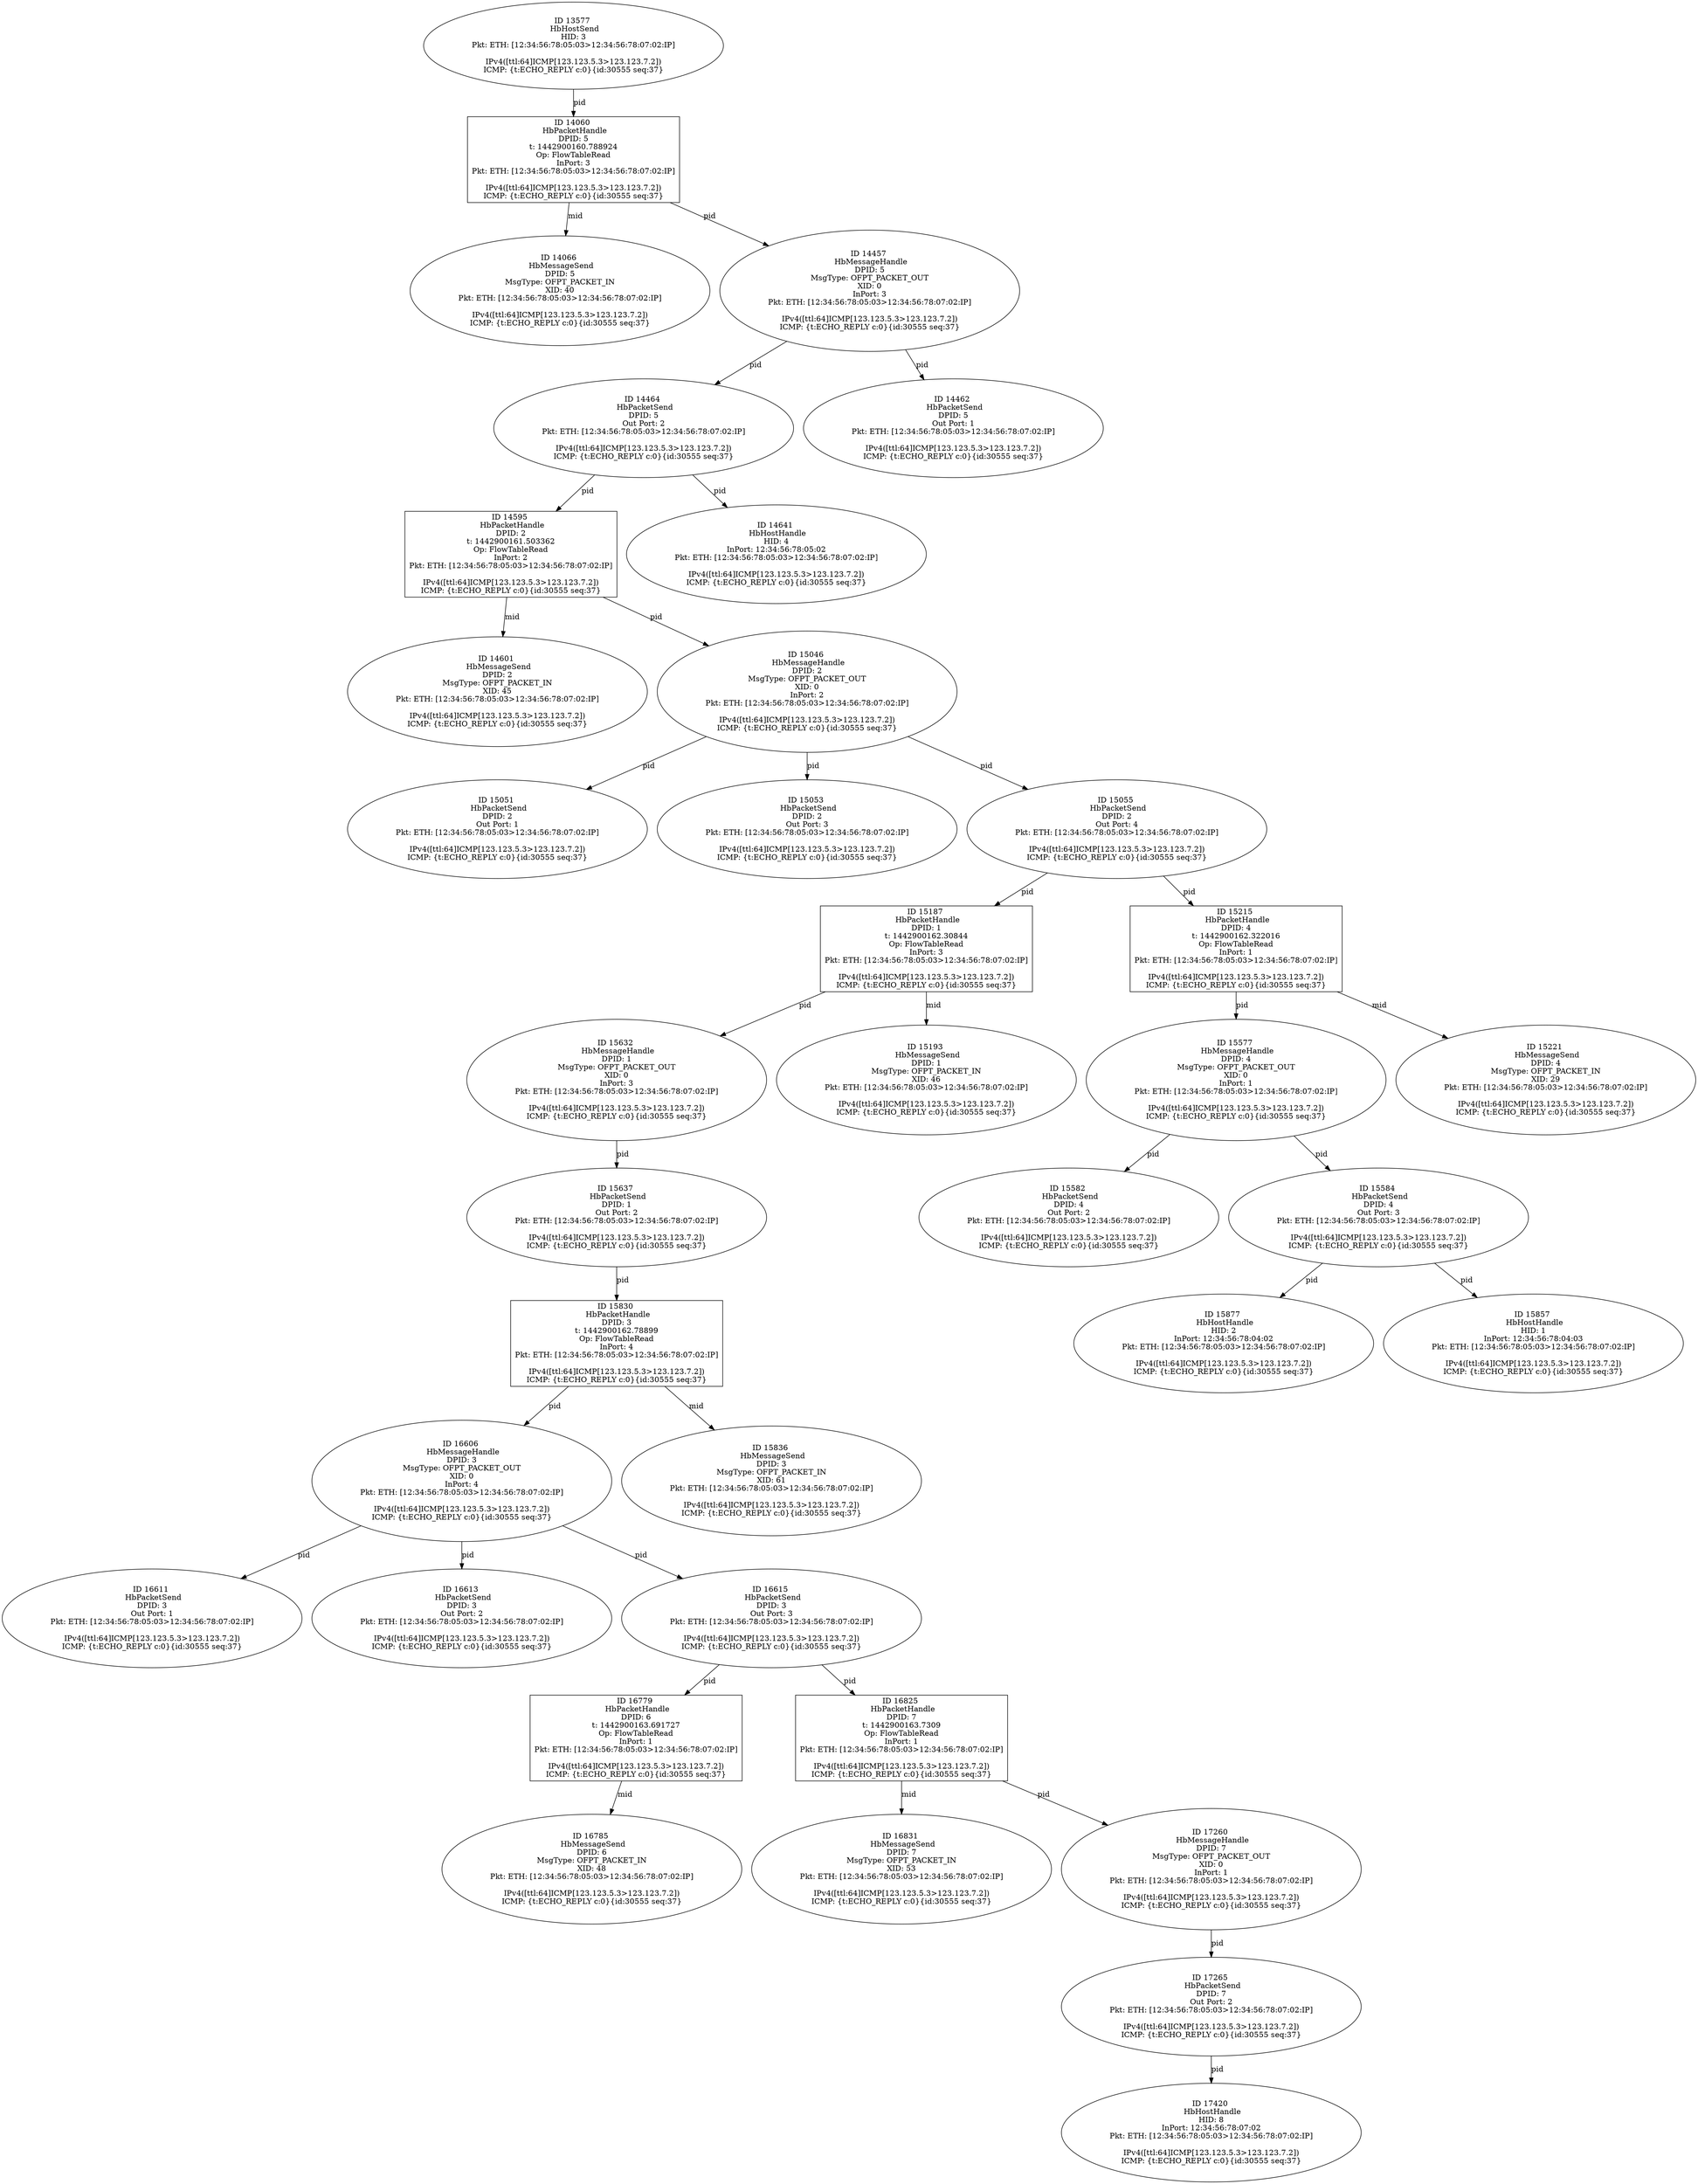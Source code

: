 strict digraph G {
14464 [shape=oval, event=<hb_events.HbPacketSend object at 0x10b09a550>, label="ID 14464 
 HbPacketSend
DPID: 5
Out Port: 2
Pkt: ETH: [12:34:56:78:05:03>12:34:56:78:07:02:IP]

IPv4([ttl:64]ICMP[123.123.5.3>123.123.7.2])
ICMP: {t:ECHO_REPLY c:0}{id:30555 seq:37}"];
14595 [shape=box, event=<hb_events.HbPacketHandle object at 0x10b0ce4d0>, label="ID 14595 
 HbPacketHandle
DPID: 2
t: 1442900161.503362
Op: FlowTableRead
InPort: 2
Pkt: ETH: [12:34:56:78:05:03>12:34:56:78:07:02:IP]

IPv4([ttl:64]ICMP[123.123.5.3>123.123.7.2])
ICMP: {t:ECHO_REPLY c:0}{id:30555 seq:37}"];
15877 [shape=oval, event=<hb_events.HbHostHandle object at 0x10b2f5810>, label="ID 15877 
 HbHostHandle
HID: 2
InPort: 12:34:56:78:04:02
Pkt: ETH: [12:34:56:78:05:03>12:34:56:78:07:02:IP]

IPv4([ttl:64]ICMP[123.123.5.3>123.123.7.2])
ICMP: {t:ECHO_REPLY c:0}{id:30555 seq:37}"];
14060 [shape=box, event=<hb_events.HbPacketHandle object at 0x10afdf090>, label="ID 14060 
 HbPacketHandle
DPID: 5
t: 1442900160.788924
Op: FlowTableRead
InPort: 3
Pkt: ETH: [12:34:56:78:05:03>12:34:56:78:07:02:IP]

IPv4([ttl:64]ICMP[123.123.5.3>123.123.7.2])
ICMP: {t:ECHO_REPLY c:0}{id:30555 seq:37}"];
13577 [shape=oval, event=<hb_events.HbHostSend object at 0x10aeb0c90>, label="ID 13577 
 HbHostSend
HID: 3
Pkt: ETH: [12:34:56:78:05:03>12:34:56:78:07:02:IP]

IPv4([ttl:64]ICMP[123.123.5.3>123.123.7.2])
ICMP: {t:ECHO_REPLY c:0}{id:30555 seq:37}"];
16779 [shape=box, event=<hb_events.HbPacketHandle object at 0x10b51a150>, label="ID 16779 
 HbPacketHandle
DPID: 6
t: 1442900163.691727
Op: FlowTableRead
InPort: 1
Pkt: ETH: [12:34:56:78:05:03>12:34:56:78:07:02:IP]

IPv4([ttl:64]ICMP[123.123.5.3>123.123.7.2])
ICMP: {t:ECHO_REPLY c:0}{id:30555 seq:37}"];
17420 [shape=oval, event=<hb_events.HbHostHandle object at 0x10b72d9d0>, label="ID 17420 
 HbHostHandle
HID: 8
InPort: 12:34:56:78:07:02
Pkt: ETH: [12:34:56:78:05:03>12:34:56:78:07:02:IP]

IPv4([ttl:64]ICMP[123.123.5.3>123.123.7.2])
ICMP: {t:ECHO_REPLY c:0}{id:30555 seq:37}"];
15632 [shape=oval, event=<hb_events.HbMessageHandle object at 0x10b287c10>, label="ID 15632 
 HbMessageHandle
DPID: 1
MsgType: OFPT_PACKET_OUT
XID: 0
InPort: 3
Pkt: ETH: [12:34:56:78:05:03>12:34:56:78:07:02:IP]

IPv4([ttl:64]ICMP[123.123.5.3>123.123.7.2])
ICMP: {t:ECHO_REPLY c:0}{id:30555 seq:37}"];
16785 [shape=oval, event=<hb_events.HbMessageSend object at 0x10b51afd0>, label="ID 16785 
 HbMessageSend
DPID: 6
MsgType: OFPT_PACKET_IN
XID: 48
Pkt: ETH: [12:34:56:78:05:03>12:34:56:78:07:02:IP]

IPv4([ttl:64]ICMP[123.123.5.3>123.123.7.2])
ICMP: {t:ECHO_REPLY c:0}{id:30555 seq:37}"];
15637 [shape=oval, event=<hb_events.HbPacketSend object at 0x10b28e150>, label="ID 15637 
 HbPacketSend
DPID: 1
Out Port: 2
Pkt: ETH: [12:34:56:78:05:03>12:34:56:78:07:02:IP]

IPv4([ttl:64]ICMP[123.123.5.3>123.123.7.2])
ICMP: {t:ECHO_REPLY c:0}{id:30555 seq:37}"];
15193 [shape=oval, event=<hb_events.HbMessageSend object at 0x10b1cf790>, label="ID 15193 
 HbMessageSend
DPID: 1
MsgType: OFPT_PACKET_IN
XID: 46
Pkt: ETH: [12:34:56:78:05:03>12:34:56:78:07:02:IP]

IPv4([ttl:64]ICMP[123.123.5.3>123.123.7.2])
ICMP: {t:ECHO_REPLY c:0}{id:30555 seq:37}"];
17265 [shape=oval, event=<hb_events.HbPacketSend object at 0x10b68f6d0>, label="ID 17265 
 HbPacketSend
DPID: 7
Out Port: 2
Pkt: ETH: [12:34:56:78:05:03>12:34:56:78:07:02:IP]

IPv4([ttl:64]ICMP[123.123.5.3>123.123.7.2])
ICMP: {t:ECHO_REPLY c:0}{id:30555 seq:37}"];
14641 [shape=oval, event=<hb_events.HbHostHandle object at 0x10b0dab90>, label="ID 14641 
 HbHostHandle
HID: 4
InPort: 12:34:56:78:05:02
Pkt: ETH: [12:34:56:78:05:03>12:34:56:78:07:02:IP]

IPv4([ttl:64]ICMP[123.123.5.3>123.123.7.2])
ICMP: {t:ECHO_REPLY c:0}{id:30555 seq:37}"];
16606 [shape=oval, event=<hb_events.HbMessageHandle object at 0x10b498fd0>, label="ID 16606 
 HbMessageHandle
DPID: 3
MsgType: OFPT_PACKET_OUT
XID: 0
InPort: 4
Pkt: ETH: [12:34:56:78:05:03>12:34:56:78:07:02:IP]

IPv4([ttl:64]ICMP[123.123.5.3>123.123.7.2])
ICMP: {t:ECHO_REPLY c:0}{id:30555 seq:37}"];
14601 [shape=oval, event=<hb_events.HbMessageSend object at 0x10b0cec10>, label="ID 14601 
 HbMessageSend
DPID: 2
MsgType: OFPT_PACKET_IN
XID: 45
Pkt: ETH: [12:34:56:78:05:03>12:34:56:78:07:02:IP]

IPv4([ttl:64]ICMP[123.123.5.3>123.123.7.2])
ICMP: {t:ECHO_REPLY c:0}{id:30555 seq:37}"];
16825 [shape=box, event=<hb_events.HbPacketHandle object at 0x10b53bc10>, label="ID 16825 
 HbPacketHandle
DPID: 7
t: 1442900163.7309
Op: FlowTableRead
InPort: 1
Pkt: ETH: [12:34:56:78:05:03>12:34:56:78:07:02:IP]

IPv4([ttl:64]ICMP[123.123.5.3>123.123.7.2])
ICMP: {t:ECHO_REPLY c:0}{id:30555 seq:37}"];
16831 [shape=oval, event=<hb_events.HbMessageSend object at 0x10b541b10>, label="ID 16831 
 HbMessageSend
DPID: 7
MsgType: OFPT_PACKET_IN
XID: 53
Pkt: ETH: [12:34:56:78:05:03>12:34:56:78:07:02:IP]

IPv4([ttl:64]ICMP[123.123.5.3>123.123.7.2])
ICMP: {t:ECHO_REPLY c:0}{id:30555 seq:37}"];
15046 [shape=oval, event=<hb_events.HbMessageHandle object at 0x10b1a1d10>, label="ID 15046 
 HbMessageHandle
DPID: 2
MsgType: OFPT_PACKET_OUT
XID: 0
InPort: 2
Pkt: ETH: [12:34:56:78:05:03>12:34:56:78:07:02:IP]

IPv4([ttl:64]ICMP[123.123.5.3>123.123.7.2])
ICMP: {t:ECHO_REPLY c:0}{id:30555 seq:37}"];
15051 [shape=oval, event=<hb_events.HbPacketSend object at 0x10b1a8150>, label="ID 15051 
 HbPacketSend
DPID: 2
Out Port: 1
Pkt: ETH: [12:34:56:78:05:03>12:34:56:78:07:02:IP]

IPv4([ttl:64]ICMP[123.123.5.3>123.123.7.2])
ICMP: {t:ECHO_REPLY c:0}{id:30555 seq:37}"];
15053 [shape=oval, event=<hb_events.HbPacketSend object at 0x10b1a8d50>, label="ID 15053 
 HbPacketSend
DPID: 2
Out Port: 3
Pkt: ETH: [12:34:56:78:05:03>12:34:56:78:07:02:IP]

IPv4([ttl:64]ICMP[123.123.5.3>123.123.7.2])
ICMP: {t:ECHO_REPLY c:0}{id:30555 seq:37}"];
15055 [shape=oval, event=<hb_events.HbPacketSend object at 0x10b1a8f90>, label="ID 15055 
 HbPacketSend
DPID: 2
Out Port: 4
Pkt: ETH: [12:34:56:78:05:03>12:34:56:78:07:02:IP]

IPv4([ttl:64]ICMP[123.123.5.3>123.123.7.2])
ICMP: {t:ECHO_REPLY c:0}{id:30555 seq:37}"];
15187 [shape=box, event=<hb_events.HbPacketHandle object at 0x10b1cf050>, label="ID 15187 
 HbPacketHandle
DPID: 1
t: 1442900162.30844
Op: FlowTableRead
InPort: 3
Pkt: ETH: [12:34:56:78:05:03>12:34:56:78:07:02:IP]

IPv4([ttl:64]ICMP[123.123.5.3>123.123.7.2])
ICMP: {t:ECHO_REPLY c:0}{id:30555 seq:37}"];
15830 [shape=box, event=<hb_events.HbPacketHandle object at 0x10b2dce90>, label="ID 15830 
 HbPacketHandle
DPID: 3
t: 1442900162.78899
Op: FlowTableRead
InPort: 4
Pkt: ETH: [12:34:56:78:05:03>12:34:56:78:07:02:IP]

IPv4([ttl:64]ICMP[123.123.5.3>123.123.7.2])
ICMP: {t:ECHO_REPLY c:0}{id:30555 seq:37}"];
15577 [shape=oval, event=<hb_events.HbMessageHandle object at 0x10b277bd0>, label="ID 15577 
 HbMessageHandle
DPID: 4
MsgType: OFPT_PACKET_OUT
XID: 0
InPort: 1
Pkt: ETH: [12:34:56:78:05:03>12:34:56:78:07:02:IP]

IPv4([ttl:64]ICMP[123.123.5.3>123.123.7.2])
ICMP: {t:ECHO_REPLY c:0}{id:30555 seq:37}"];
15836 [shape=oval, event=<hb_events.HbMessageSend object at 0x10b2e2990>, label="ID 15836 
 HbMessageSend
DPID: 3
MsgType: OFPT_PACKET_IN
XID: 61
Pkt: ETH: [12:34:56:78:05:03>12:34:56:78:07:02:IP]

IPv4([ttl:64]ICMP[123.123.5.3>123.123.7.2])
ICMP: {t:ECHO_REPLY c:0}{id:30555 seq:37}"];
15582 [shape=oval, event=<hb_events.HbPacketSend object at 0x10b27d110>, label="ID 15582 
 HbPacketSend
DPID: 4
Out Port: 2
Pkt: ETH: [12:34:56:78:05:03>12:34:56:78:07:02:IP]

IPv4([ttl:64]ICMP[123.123.5.3>123.123.7.2])
ICMP: {t:ECHO_REPLY c:0}{id:30555 seq:37}"];
15584 [shape=oval, event=<hb_events.HbPacketSend object at 0x10b27d350>, label="ID 15584 
 HbPacketSend
DPID: 4
Out Port: 3
Pkt: ETH: [12:34:56:78:05:03>12:34:56:78:07:02:IP]

IPv4([ttl:64]ICMP[123.123.5.3>123.123.7.2])
ICMP: {t:ECHO_REPLY c:0}{id:30555 seq:37}"];
16611 [shape=oval, event=<hb_events.HbPacketSend object at 0x10b4a4c90>, label="ID 16611 
 HbPacketSend
DPID: 3
Out Port: 1
Pkt: ETH: [12:34:56:78:05:03>12:34:56:78:07:02:IP]

IPv4([ttl:64]ICMP[123.123.5.3>123.123.7.2])
ICMP: {t:ECHO_REPLY c:0}{id:30555 seq:37}"];
16613 [shape=oval, event=<hb_events.HbPacketSend object at 0x10b4b22d0>, label="ID 16613 
 HbPacketSend
DPID: 3
Out Port: 2
Pkt: ETH: [12:34:56:78:05:03>12:34:56:78:07:02:IP]

IPv4([ttl:64]ICMP[123.123.5.3>123.123.7.2])
ICMP: {t:ECHO_REPLY c:0}{id:30555 seq:37}"];
16615 [shape=oval, event=<hb_events.HbPacketSend object at 0x10b4b2510>, label="ID 16615 
 HbPacketSend
DPID: 3
Out Port: 3
Pkt: ETH: [12:34:56:78:05:03>12:34:56:78:07:02:IP]

IPv4([ttl:64]ICMP[123.123.5.3>123.123.7.2])
ICMP: {t:ECHO_REPLY c:0}{id:30555 seq:37}"];
17260 [shape=oval, event=<hb_events.HbMessageHandle object at 0x10b69e490>, label="ID 17260 
 HbMessageHandle
DPID: 7
MsgType: OFPT_PACKET_OUT
XID: 0
InPort: 1
Pkt: ETH: [12:34:56:78:05:03>12:34:56:78:07:02:IP]

IPv4([ttl:64]ICMP[123.123.5.3>123.123.7.2])
ICMP: {t:ECHO_REPLY c:0}{id:30555 seq:37}"];
15215 [shape=box, event=<hb_events.HbPacketHandle object at 0x10b1d54d0>, label="ID 15215 
 HbPacketHandle
DPID: 4
t: 1442900162.322016
Op: FlowTableRead
InPort: 1
Pkt: ETH: [12:34:56:78:05:03>12:34:56:78:07:02:IP]

IPv4([ttl:64]ICMP[123.123.5.3>123.123.7.2])
ICMP: {t:ECHO_REPLY c:0}{id:30555 seq:37}"];
15857 [shape=oval, event=<hb_events.HbHostHandle object at 0x10b2e9f10>, label="ID 15857 
 HbHostHandle
HID: 1
InPort: 12:34:56:78:04:03
Pkt: ETH: [12:34:56:78:05:03>12:34:56:78:07:02:IP]

IPv4([ttl:64]ICMP[123.123.5.3>123.123.7.2])
ICMP: {t:ECHO_REPLY c:0}{id:30555 seq:37}"];
14066 [shape=oval, event=<hb_events.HbMessageSend object at 0x10afdf7d0>, label="ID 14066 
 HbMessageSend
DPID: 5
MsgType: OFPT_PACKET_IN
XID: 40
Pkt: ETH: [12:34:56:78:05:03>12:34:56:78:07:02:IP]

IPv4([ttl:64]ICMP[123.123.5.3>123.123.7.2])
ICMP: {t:ECHO_REPLY c:0}{id:30555 seq:37}"];
15221 [shape=oval, event=<hb_events.HbMessageSend object at 0x10b1dcc90>, label="ID 15221 
 HbMessageSend
DPID: 4
MsgType: OFPT_PACKET_IN
XID: 29
Pkt: ETH: [12:34:56:78:05:03>12:34:56:78:07:02:IP]

IPv4([ttl:64]ICMP[123.123.5.3>123.123.7.2])
ICMP: {t:ECHO_REPLY c:0}{id:30555 seq:37}"];
14457 [shape=oval, event=<hb_events.HbMessageHandle object at 0x10b08add0>, label="ID 14457 
 HbMessageHandle
DPID: 5
MsgType: OFPT_PACKET_OUT
XID: 0
InPort: 3
Pkt: ETH: [12:34:56:78:05:03>12:34:56:78:07:02:IP]

IPv4([ttl:64]ICMP[123.123.5.3>123.123.7.2])
ICMP: {t:ECHO_REPLY c:0}{id:30555 seq:37}"];
14462 [shape=oval, event=<hb_events.HbPacketSend object at 0x10b09a310>, label="ID 14462 
 HbPacketSend
DPID: 5
Out Port: 1
Pkt: ETH: [12:34:56:78:05:03>12:34:56:78:07:02:IP]

IPv4([ttl:64]ICMP[123.123.5.3>123.123.7.2])
ICMP: {t:ECHO_REPLY c:0}{id:30555 seq:37}"];
14464 -> 14641  [rel=pid, label=pid];
14464 -> 14595  [rel=pid, label=pid];
14595 -> 14601  [rel=mid, label=mid];
14595 -> 15046  [rel=pid, label=pid];
13577 -> 14060  [rel=pid, label=pid];
16779 -> 16785  [rel=mid, label=mid];
15632 -> 15637  [rel=pid, label=pid];
15637 -> 15830  [rel=pid, label=pid];
15577 -> 15584  [rel=pid, label=pid];
15577 -> 15582  [rel=pid, label=pid];
16825 -> 17260  [rel=pid, label=pid];
16825 -> 16831  [rel=mid, label=mid];
15046 -> 15051  [rel=pid, label=pid];
15046 -> 15053  [rel=pid, label=pid];
15046 -> 15055  [rel=pid, label=pid];
17260 -> 17265  [rel=pid, label=pid];
15055 -> 15187  [rel=pid, label=pid];
15055 -> 15215  [rel=pid, label=pid];
15187 -> 15632  [rel=pid, label=pid];
15187 -> 15193  [rel=mid, label=mid];
15830 -> 15836  [rel=mid, label=mid];
15830 -> 16606  [rel=pid, label=pid];
16606 -> 16611  [rel=pid, label=pid];
16606 -> 16613  [rel=pid, label=pid];
16606 -> 16615  [rel=pid, label=pid];
15584 -> 15857  [rel=pid, label=pid];
15584 -> 15877  [rel=pid, label=pid];
16615 -> 16825  [rel=pid, label=pid];
16615 -> 16779  [rel=pid, label=pid];
14060 -> 14457  [rel=pid, label=pid];
14060 -> 14066  [rel=mid, label=mid];
15215 -> 15577  [rel=pid, label=pid];
15215 -> 15221  [rel=mid, label=mid];
17265 -> 17420  [rel=pid, label=pid];
14457 -> 14464  [rel=pid, label=pid];
14457 -> 14462  [rel=pid, label=pid];
}
